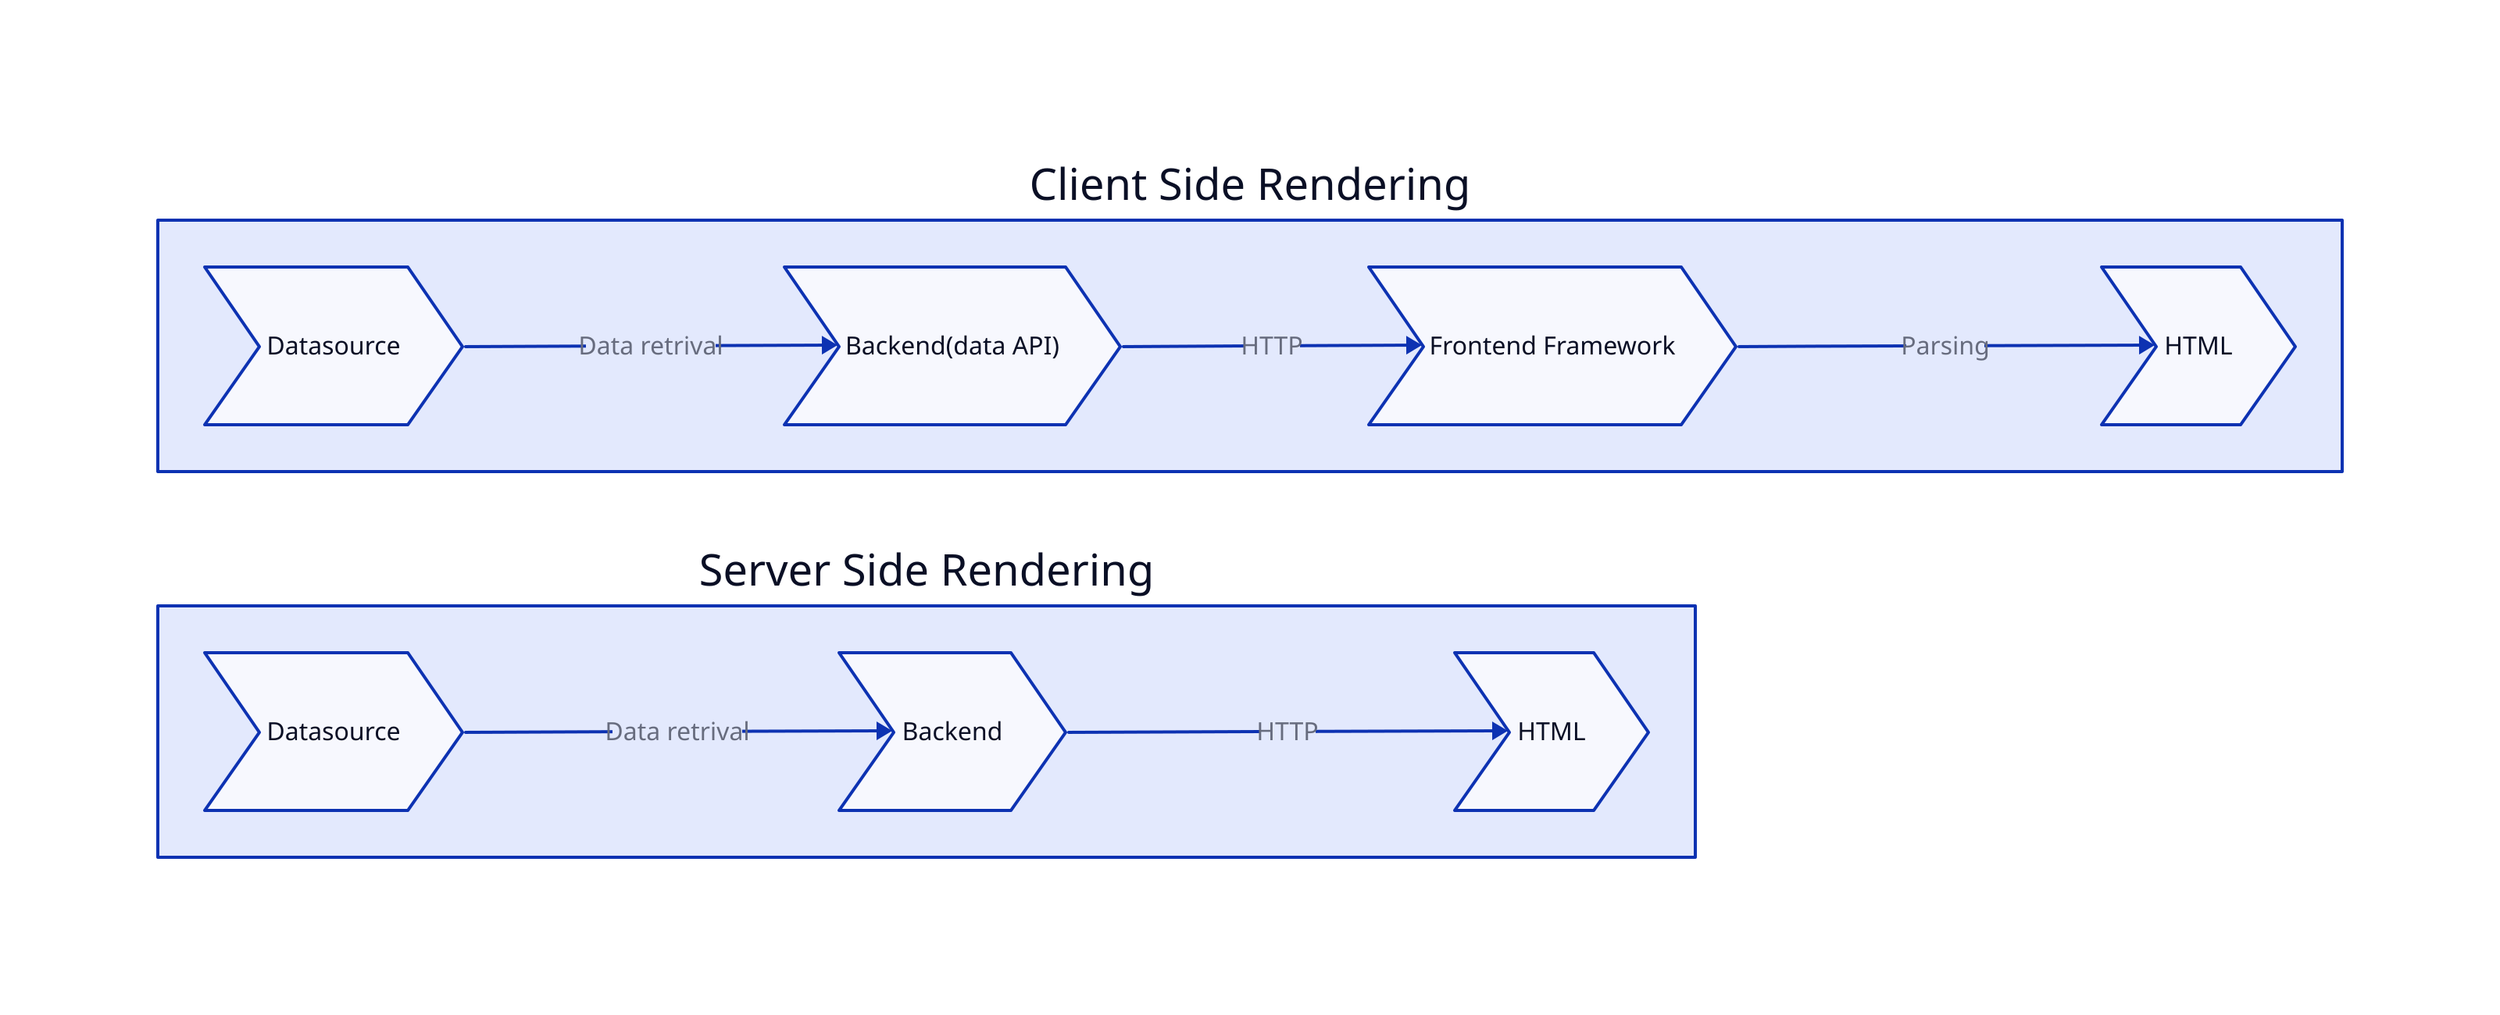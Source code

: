 direction: right

Client Side Rendering{
    Datasource: {
      shape: step
    }
    Backend(data API): {
      shape: step
    }
    Frontend Framework: {
      shape: step
    }
    HTML: {
      shape: step
    }
    Datasource -> Backend(data API) : Data retrival
    Backend(data API) -> Frontend Framework: HTTP
    Frontend Framework -> HTML: Parsing
}

Server Side Rendering{
    Datasource: {
      shape: step
    }
    Backend: {
      shape: step
    }
    HTML: {
      shape: step
    }

    Datasource -> Backend : Data retrival
    Backend -> HTML: HTTP
}